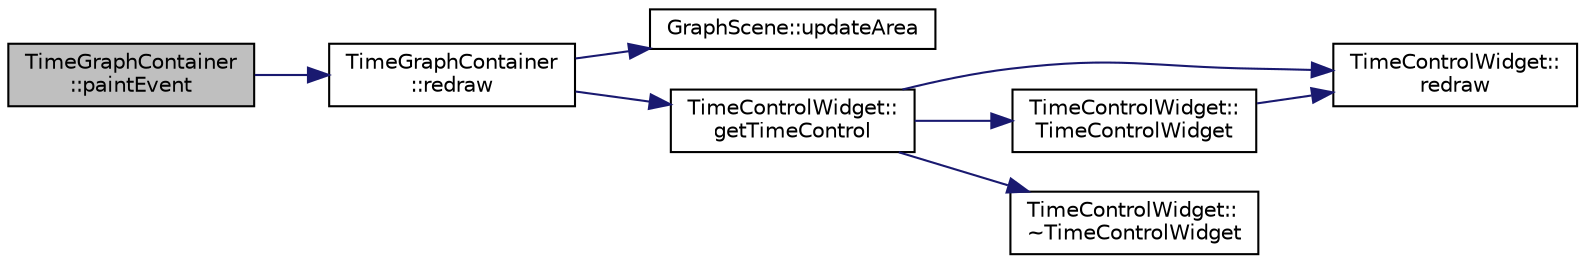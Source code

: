 digraph "TimeGraphContainer::paintEvent"
{
 // INTERACTIVE_SVG=YES
  edge [fontname="Helvetica",fontsize="10",labelfontname="Helvetica",labelfontsize="10"];
  node [fontname="Helvetica",fontsize="10",shape=record];
  rankdir="LR";
  Node1 [label="TimeGraphContainer\l::paintEvent",height=0.2,width=0.4,color="black", fillcolor="grey75", style="filled", fontcolor="black"];
  Node1 -> Node2 [color="midnightblue",fontsize="10",style="solid",fontname="Helvetica"];
  Node2 [label="TimeGraphContainer\l::redraw",height=0.2,width=0.4,color="black", fillcolor="white", style="filled",URL="$dd/d73/class_time_graph_container.html#a0b46c9b5cc1b0834b4663b7f297c212a"];
  Node2 -> Node3 [color="midnightblue",fontsize="10",style="solid",fontname="Helvetica"];
  Node3 [label="GraphScene::updateArea",height=0.2,width=0.4,color="black", fillcolor="white", style="filled",URL="$d3/d91/class_graph_scene.html#a49f6ea3e154f5e92590e5bc7ec1f0305"];
  Node2 -> Node4 [color="midnightblue",fontsize="10",style="solid",fontname="Helvetica"];
  Node4 [label="TimeControlWidget::\lgetTimeControl",height=0.2,width=0.4,color="black", fillcolor="white", style="filled",URL="$d1/d32/class_time_control_widget.html#aed44d6738ff31a3bad8b4382b2bac2b9"];
  Node4 -> Node5 [color="midnightblue",fontsize="10",style="solid",fontname="Helvetica"];
  Node5 [label="TimeControlWidget::\lredraw",height=0.2,width=0.4,color="black", fillcolor="white", style="filled",URL="$d1/d32/class_time_control_widget.html#aed77c182a0644f1d768940d439ef08a0"];
  Node4 -> Node6 [color="midnightblue",fontsize="10",style="solid",fontname="Helvetica"];
  Node6 [label="TimeControlWidget::\lTimeControlWidget",height=0.2,width=0.4,color="black", fillcolor="white", style="filled",URL="$d1/d32/class_time_control_widget.html#a7be9bf645ce96ebd041b38c16d48c39c"];
  Node6 -> Node5 [color="midnightblue",fontsize="10",style="solid",fontname="Helvetica"];
  Node4 -> Node7 [color="midnightblue",fontsize="10",style="solid",fontname="Helvetica"];
  Node7 [label="TimeControlWidget::\l~TimeControlWidget",height=0.2,width=0.4,color="black", fillcolor="white", style="filled",URL="$d1/d32/class_time_control_widget.html#afe92650fcfffde7e9b36e3953c1f7fd3"];
}
